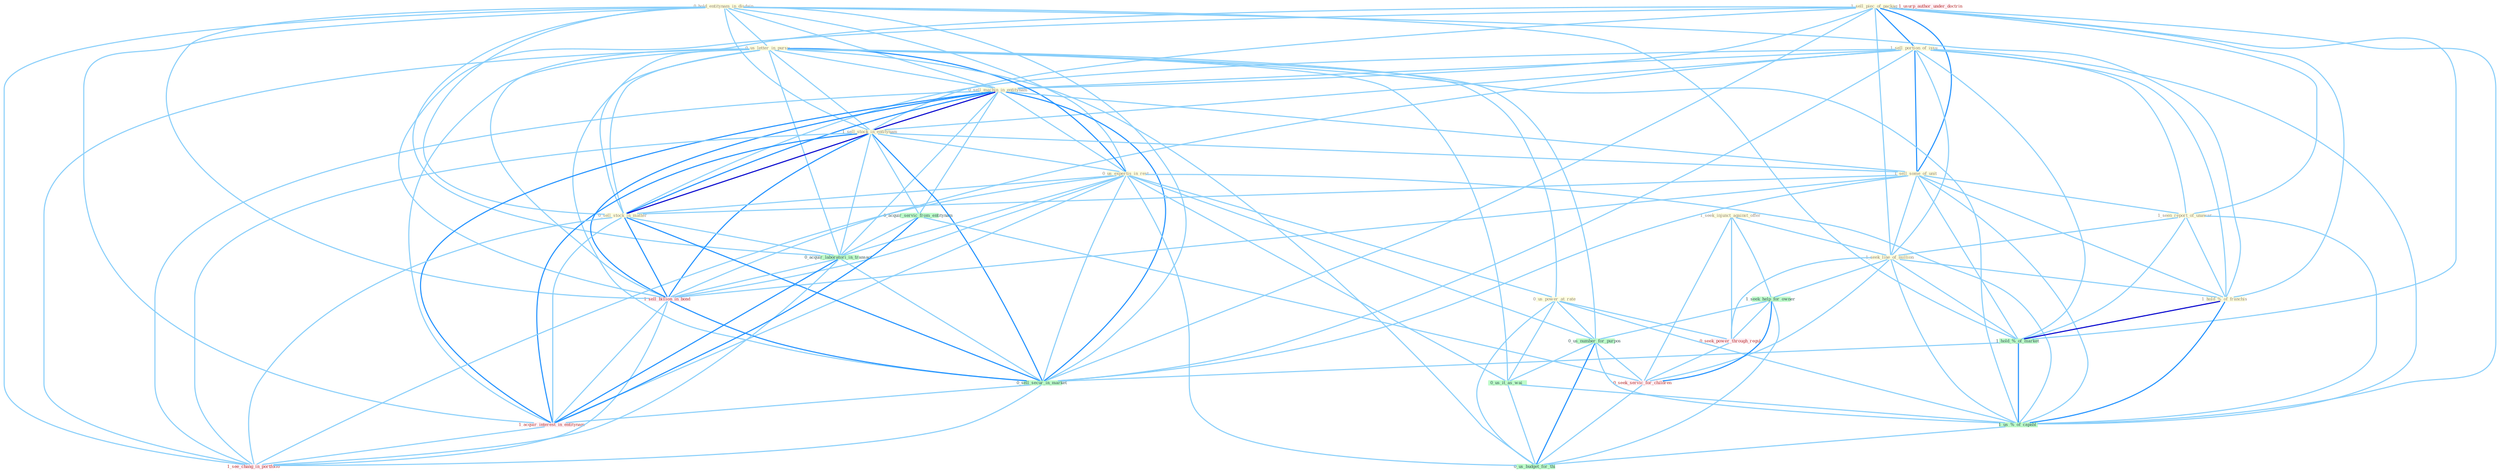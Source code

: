 Graph G{ 
    node
    [shape=polygon,style=filled,width=.5,height=.06,color="#BDFCC9",fixedsize=true,fontsize=4,
    fontcolor="#2f4f4f"];
    {node
    [color="#ffffe0", fontcolor="#8b7d6b"] "1_sell_piec_of_packag " "1_sell_portion_of_issu " "0_hold_entitynam_in_disdain " "0_us_letter_in_pursu " "0_sell_machin_in_entitynam " "1_sell_stock_in_entitynam " "1_seek_injunct_against_offer " "0_us_expertis_in_rest " "1_sell_some_of_unit " "1_seen_report_of_unawar " "1_seek_line_of_million " "1_hold_%_of_franchis " "0_sell_stock_in_matter " "0_us_power_at_rate "}
{node [color="#fff0f5", fontcolor="#b22222"] "0_seek_power_through_regul " "1_sell_billion_in_bond " "1_usurp_author_under_doctrin " "1_acquir_interest_in_entitynam " "0_seek_servic_for_children " "1_see_chang_in_portfolio "}
edge [color="#B0E2FF"];

	"1_sell_piec_of_packag " -- "1_sell_portion_of_issu " [w="2", color="#1e90ff" , len=0.8];
	"1_sell_piec_of_packag " -- "0_sell_machin_in_entitynam " [w="1", color="#87cefa" ];
	"1_sell_piec_of_packag " -- "1_sell_stock_in_entitynam " [w="1", color="#87cefa" ];
	"1_sell_piec_of_packag " -- "1_sell_some_of_unit " [w="2", color="#1e90ff" , len=0.8];
	"1_sell_piec_of_packag " -- "1_seen_report_of_unawar " [w="1", color="#87cefa" ];
	"1_sell_piec_of_packag " -- "1_seek_line_of_million " [w="1", color="#87cefa" ];
	"1_sell_piec_of_packag " -- "1_hold_%_of_franchis " [w="1", color="#87cefa" ];
	"1_sell_piec_of_packag " -- "0_sell_stock_in_matter " [w="1", color="#87cefa" ];
	"1_sell_piec_of_packag " -- "1_hold_%_of_market " [w="1", color="#87cefa" ];
	"1_sell_piec_of_packag " -- "1_sell_billion_in_bond " [w="1", color="#87cefa" ];
	"1_sell_piec_of_packag " -- "1_us_%_of_capabl " [w="1", color="#87cefa" ];
	"1_sell_piec_of_packag " -- "0_sell_secur_in_market " [w="1", color="#87cefa" ];
	"1_sell_portion_of_issu " -- "0_sell_machin_in_entitynam " [w="1", color="#87cefa" ];
	"1_sell_portion_of_issu " -- "1_sell_stock_in_entitynam " [w="1", color="#87cefa" ];
	"1_sell_portion_of_issu " -- "1_sell_some_of_unit " [w="2", color="#1e90ff" , len=0.8];
	"1_sell_portion_of_issu " -- "1_seen_report_of_unawar " [w="1", color="#87cefa" ];
	"1_sell_portion_of_issu " -- "1_seek_line_of_million " [w="1", color="#87cefa" ];
	"1_sell_portion_of_issu " -- "1_hold_%_of_franchis " [w="1", color="#87cefa" ];
	"1_sell_portion_of_issu " -- "0_sell_stock_in_matter " [w="1", color="#87cefa" ];
	"1_sell_portion_of_issu " -- "1_hold_%_of_market " [w="1", color="#87cefa" ];
	"1_sell_portion_of_issu " -- "1_sell_billion_in_bond " [w="1", color="#87cefa" ];
	"1_sell_portion_of_issu " -- "1_us_%_of_capabl " [w="1", color="#87cefa" ];
	"1_sell_portion_of_issu " -- "0_sell_secur_in_market " [w="1", color="#87cefa" ];
	"0_hold_entitynam_in_disdain " -- "0_us_letter_in_pursu " [w="1", color="#87cefa" ];
	"0_hold_entitynam_in_disdain " -- "0_sell_machin_in_entitynam " [w="1", color="#87cefa" ];
	"0_hold_entitynam_in_disdain " -- "1_sell_stock_in_entitynam " [w="1", color="#87cefa" ];
	"0_hold_entitynam_in_disdain " -- "0_us_expertis_in_rest " [w="1", color="#87cefa" ];
	"0_hold_entitynam_in_disdain " -- "1_hold_%_of_franchis " [w="1", color="#87cefa" ];
	"0_hold_entitynam_in_disdain " -- "0_sell_stock_in_matter " [w="1", color="#87cefa" ];
	"0_hold_entitynam_in_disdain " -- "1_hold_%_of_market " [w="1", color="#87cefa" ];
	"0_hold_entitynam_in_disdain " -- "0_acquir_laboratori_in_transact " [w="1", color="#87cefa" ];
	"0_hold_entitynam_in_disdain " -- "1_sell_billion_in_bond " [w="1", color="#87cefa" ];
	"0_hold_entitynam_in_disdain " -- "0_sell_secur_in_market " [w="1", color="#87cefa" ];
	"0_hold_entitynam_in_disdain " -- "1_acquir_interest_in_entitynam " [w="1", color="#87cefa" ];
	"0_hold_entitynam_in_disdain " -- "1_see_chang_in_portfolio " [w="1", color="#87cefa" ];
	"0_us_letter_in_pursu " -- "0_sell_machin_in_entitynam " [w="1", color="#87cefa" ];
	"0_us_letter_in_pursu " -- "1_sell_stock_in_entitynam " [w="1", color="#87cefa" ];
	"0_us_letter_in_pursu " -- "0_us_expertis_in_rest " [w="2", color="#1e90ff" , len=0.8];
	"0_us_letter_in_pursu " -- "0_sell_stock_in_matter " [w="1", color="#87cefa" ];
	"0_us_letter_in_pursu " -- "0_us_power_at_rate " [w="1", color="#87cefa" ];
	"0_us_letter_in_pursu " -- "0_us_number_for_purpos " [w="1", color="#87cefa" ];
	"0_us_letter_in_pursu " -- "0_acquir_laboratori_in_transact " [w="1", color="#87cefa" ];
	"0_us_letter_in_pursu " -- "1_sell_billion_in_bond " [w="1", color="#87cefa" ];
	"0_us_letter_in_pursu " -- "0_us_it_as_wai " [w="1", color="#87cefa" ];
	"0_us_letter_in_pursu " -- "1_us_%_of_capabl " [w="1", color="#87cefa" ];
	"0_us_letter_in_pursu " -- "0_sell_secur_in_market " [w="1", color="#87cefa" ];
	"0_us_letter_in_pursu " -- "1_acquir_interest_in_entitynam " [w="1", color="#87cefa" ];
	"0_us_letter_in_pursu " -- "1_see_chang_in_portfolio " [w="1", color="#87cefa" ];
	"0_us_letter_in_pursu " -- "0_us_budget_for_thi " [w="1", color="#87cefa" ];
	"0_sell_machin_in_entitynam " -- "1_sell_stock_in_entitynam " [w="3", color="#0000cd" , len=0.6];
	"0_sell_machin_in_entitynam " -- "0_us_expertis_in_rest " [w="1", color="#87cefa" ];
	"0_sell_machin_in_entitynam " -- "1_sell_some_of_unit " [w="1", color="#87cefa" ];
	"0_sell_machin_in_entitynam " -- "0_sell_stock_in_matter " [w="2", color="#1e90ff" , len=0.8];
	"0_sell_machin_in_entitynam " -- "0_acquir_servic_from_entitynam " [w="1", color="#87cefa" ];
	"0_sell_machin_in_entitynam " -- "0_acquir_laboratori_in_transact " [w="1", color="#87cefa" ];
	"0_sell_machin_in_entitynam " -- "1_sell_billion_in_bond " [w="2", color="#1e90ff" , len=0.8];
	"0_sell_machin_in_entitynam " -- "0_sell_secur_in_market " [w="2", color="#1e90ff" , len=0.8];
	"0_sell_machin_in_entitynam " -- "1_acquir_interest_in_entitynam " [w="2", color="#1e90ff" , len=0.8];
	"0_sell_machin_in_entitynam " -- "1_see_chang_in_portfolio " [w="1", color="#87cefa" ];
	"1_sell_stock_in_entitynam " -- "0_us_expertis_in_rest " [w="1", color="#87cefa" ];
	"1_sell_stock_in_entitynam " -- "1_sell_some_of_unit " [w="1", color="#87cefa" ];
	"1_sell_stock_in_entitynam " -- "0_sell_stock_in_matter " [w="3", color="#0000cd" , len=0.6];
	"1_sell_stock_in_entitynam " -- "0_acquir_servic_from_entitynam " [w="1", color="#87cefa" ];
	"1_sell_stock_in_entitynam " -- "0_acquir_laboratori_in_transact " [w="1", color="#87cefa" ];
	"1_sell_stock_in_entitynam " -- "1_sell_billion_in_bond " [w="2", color="#1e90ff" , len=0.8];
	"1_sell_stock_in_entitynam " -- "0_sell_secur_in_market " [w="2", color="#1e90ff" , len=0.8];
	"1_sell_stock_in_entitynam " -- "1_acquir_interest_in_entitynam " [w="2", color="#1e90ff" , len=0.8];
	"1_sell_stock_in_entitynam " -- "1_see_chang_in_portfolio " [w="1", color="#87cefa" ];
	"1_seek_injunct_against_offer " -- "1_seek_line_of_million " [w="1", color="#87cefa" ];
	"1_seek_injunct_against_offer " -- "1_seek_help_for_owner " [w="1", color="#87cefa" ];
	"1_seek_injunct_against_offer " -- "0_seek_power_through_regul " [w="1", color="#87cefa" ];
	"1_seek_injunct_against_offer " -- "0_seek_servic_for_children " [w="1", color="#87cefa" ];
	"0_us_expertis_in_rest " -- "0_sell_stock_in_matter " [w="1", color="#87cefa" ];
	"0_us_expertis_in_rest " -- "0_us_power_at_rate " [w="1", color="#87cefa" ];
	"0_us_expertis_in_rest " -- "0_us_number_for_purpos " [w="1", color="#87cefa" ];
	"0_us_expertis_in_rest " -- "0_acquir_laboratori_in_transact " [w="1", color="#87cefa" ];
	"0_us_expertis_in_rest " -- "1_sell_billion_in_bond " [w="1", color="#87cefa" ];
	"0_us_expertis_in_rest " -- "0_us_it_as_wai " [w="1", color="#87cefa" ];
	"0_us_expertis_in_rest " -- "1_us_%_of_capabl " [w="1", color="#87cefa" ];
	"0_us_expertis_in_rest " -- "0_sell_secur_in_market " [w="1", color="#87cefa" ];
	"0_us_expertis_in_rest " -- "1_acquir_interest_in_entitynam " [w="1", color="#87cefa" ];
	"0_us_expertis_in_rest " -- "1_see_chang_in_portfolio " [w="1", color="#87cefa" ];
	"0_us_expertis_in_rest " -- "0_us_budget_for_thi " [w="1", color="#87cefa" ];
	"1_sell_some_of_unit " -- "1_seen_report_of_unawar " [w="1", color="#87cefa" ];
	"1_sell_some_of_unit " -- "1_seek_line_of_million " [w="1", color="#87cefa" ];
	"1_sell_some_of_unit " -- "1_hold_%_of_franchis " [w="1", color="#87cefa" ];
	"1_sell_some_of_unit " -- "0_sell_stock_in_matter " [w="1", color="#87cefa" ];
	"1_sell_some_of_unit " -- "1_hold_%_of_market " [w="1", color="#87cefa" ];
	"1_sell_some_of_unit " -- "1_sell_billion_in_bond " [w="1", color="#87cefa" ];
	"1_sell_some_of_unit " -- "1_us_%_of_capabl " [w="1", color="#87cefa" ];
	"1_sell_some_of_unit " -- "0_sell_secur_in_market " [w="1", color="#87cefa" ];
	"1_seen_report_of_unawar " -- "1_seek_line_of_million " [w="1", color="#87cefa" ];
	"1_seen_report_of_unawar " -- "1_hold_%_of_franchis " [w="1", color="#87cefa" ];
	"1_seen_report_of_unawar " -- "1_hold_%_of_market " [w="1", color="#87cefa" ];
	"1_seen_report_of_unawar " -- "1_us_%_of_capabl " [w="1", color="#87cefa" ];
	"1_seek_line_of_million " -- "1_hold_%_of_franchis " [w="1", color="#87cefa" ];
	"1_seek_line_of_million " -- "1_seek_help_for_owner " [w="1", color="#87cefa" ];
	"1_seek_line_of_million " -- "1_hold_%_of_market " [w="1", color="#87cefa" ];
	"1_seek_line_of_million " -- "0_seek_power_through_regul " [w="1", color="#87cefa" ];
	"1_seek_line_of_million " -- "1_us_%_of_capabl " [w="1", color="#87cefa" ];
	"1_seek_line_of_million " -- "0_seek_servic_for_children " [w="1", color="#87cefa" ];
	"1_hold_%_of_franchis " -- "1_hold_%_of_market " [w="3", color="#0000cd" , len=0.6];
	"1_hold_%_of_franchis " -- "1_us_%_of_capabl " [w="2", color="#1e90ff" , len=0.8];
	"0_sell_stock_in_matter " -- "0_acquir_laboratori_in_transact " [w="1", color="#87cefa" ];
	"0_sell_stock_in_matter " -- "1_sell_billion_in_bond " [w="2", color="#1e90ff" , len=0.8];
	"0_sell_stock_in_matter " -- "0_sell_secur_in_market " [w="2", color="#1e90ff" , len=0.8];
	"0_sell_stock_in_matter " -- "1_acquir_interest_in_entitynam " [w="1", color="#87cefa" ];
	"0_sell_stock_in_matter " -- "1_see_chang_in_portfolio " [w="1", color="#87cefa" ];
	"0_us_power_at_rate " -- "0_seek_power_through_regul " [w="1", color="#87cefa" ];
	"0_us_power_at_rate " -- "0_us_number_for_purpos " [w="1", color="#87cefa" ];
	"0_us_power_at_rate " -- "0_us_it_as_wai " [w="1", color="#87cefa" ];
	"0_us_power_at_rate " -- "1_us_%_of_capabl " [w="1", color="#87cefa" ];
	"0_us_power_at_rate " -- "0_us_budget_for_thi " [w="1", color="#87cefa" ];
	"1_seek_help_for_owner " -- "0_seek_power_through_regul " [w="1", color="#87cefa" ];
	"1_seek_help_for_owner " -- "0_us_number_for_purpos " [w="1", color="#87cefa" ];
	"1_seek_help_for_owner " -- "0_seek_servic_for_children " [w="2", color="#1e90ff" , len=0.8];
	"1_seek_help_for_owner " -- "0_us_budget_for_thi " [w="1", color="#87cefa" ];
	"0_acquir_servic_from_entitynam " -- "0_acquir_laboratori_in_transact " [w="1", color="#87cefa" ];
	"0_acquir_servic_from_entitynam " -- "1_acquir_interest_in_entitynam " [w="2", color="#1e90ff" , len=0.8];
	"0_acquir_servic_from_entitynam " -- "0_seek_servic_for_children " [w="1", color="#87cefa" ];
	"1_hold_%_of_market " -- "1_us_%_of_capabl " [w="2", color="#1e90ff" , len=0.8];
	"1_hold_%_of_market " -- "0_sell_secur_in_market " [w="1", color="#87cefa" ];
	"0_seek_power_through_regul " -- "0_seek_servic_for_children " [w="1", color="#87cefa" ];
	"0_us_number_for_purpos " -- "0_us_it_as_wai " [w="1", color="#87cefa" ];
	"0_us_number_for_purpos " -- "1_us_%_of_capabl " [w="1", color="#87cefa" ];
	"0_us_number_for_purpos " -- "0_seek_servic_for_children " [w="1", color="#87cefa" ];
	"0_us_number_for_purpos " -- "0_us_budget_for_thi " [w="2", color="#1e90ff" , len=0.8];
	"0_acquir_laboratori_in_transact " -- "1_sell_billion_in_bond " [w="1", color="#87cefa" ];
	"0_acquir_laboratori_in_transact " -- "0_sell_secur_in_market " [w="1", color="#87cefa" ];
	"0_acquir_laboratori_in_transact " -- "1_acquir_interest_in_entitynam " [w="2", color="#1e90ff" , len=0.8];
	"0_acquir_laboratori_in_transact " -- "1_see_chang_in_portfolio " [w="1", color="#87cefa" ];
	"1_sell_billion_in_bond " -- "0_sell_secur_in_market " [w="2", color="#1e90ff" , len=0.8];
	"1_sell_billion_in_bond " -- "1_acquir_interest_in_entitynam " [w="1", color="#87cefa" ];
	"1_sell_billion_in_bond " -- "1_see_chang_in_portfolio " [w="1", color="#87cefa" ];
	"0_us_it_as_wai " -- "1_us_%_of_capabl " [w="1", color="#87cefa" ];
	"0_us_it_as_wai " -- "0_us_budget_for_thi " [w="1", color="#87cefa" ];
	"1_us_%_of_capabl " -- "0_us_budget_for_thi " [w="1", color="#87cefa" ];
	"0_sell_secur_in_market " -- "1_acquir_interest_in_entitynam " [w="1", color="#87cefa" ];
	"0_sell_secur_in_market " -- "1_see_chang_in_portfolio " [w="1", color="#87cefa" ];
	"1_acquir_interest_in_entitynam " -- "1_see_chang_in_portfolio " [w="1", color="#87cefa" ];
	"0_seek_servic_for_children " -- "0_us_budget_for_thi " [w="1", color="#87cefa" ];
}